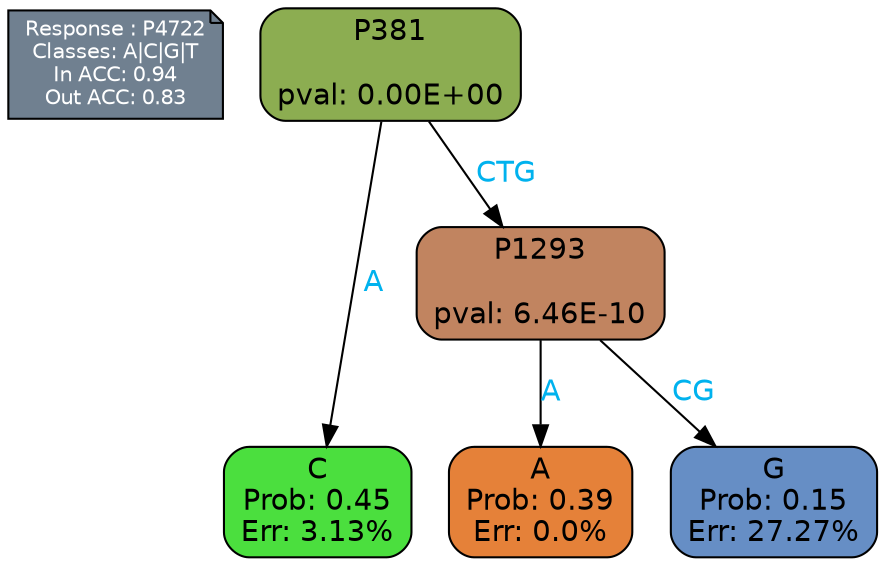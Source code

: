 digraph Tree {
node [shape=box, style="filled, rounded", color="black", fontname=helvetica] ;
graph [ranksep=equally, splines=polylines, bgcolor=transparent, dpi=600] ;
edge [fontname=helvetica] ;
LEGEND [label="Response : P4722
Classes: A|C|G|T
In ACC: 0.94
Out ACC: 0.83
",shape=note,align=left,style=filled,fillcolor="slategray",fontcolor="white",fontsize=10];1 [label="P381

pval: 0.00E+00", fillcolor="#8cad51"] ;
2 [label="C
Prob: 0.45
Err: 3.13%", fillcolor="#4bdf3e"] ;
3 [label="P1293

pval: 6.46E-10", fillcolor="#c18460"] ;
4 [label="A
Prob: 0.39
Err: 0.0%", fillcolor="#e58139"] ;
5 [label="G
Prob: 0.15
Err: 27.27%", fillcolor="#668ec5"] ;
1 -> 2 [label="A",fontcolor=deepskyblue2] ;
1 -> 3 [label="CTG",fontcolor=deepskyblue2] ;
3 -> 4 [label="A",fontcolor=deepskyblue2] ;
3 -> 5 [label="CG",fontcolor=deepskyblue2] ;
{rank = same; 2;4;5;}{rank = same; LEGEND;1;}}